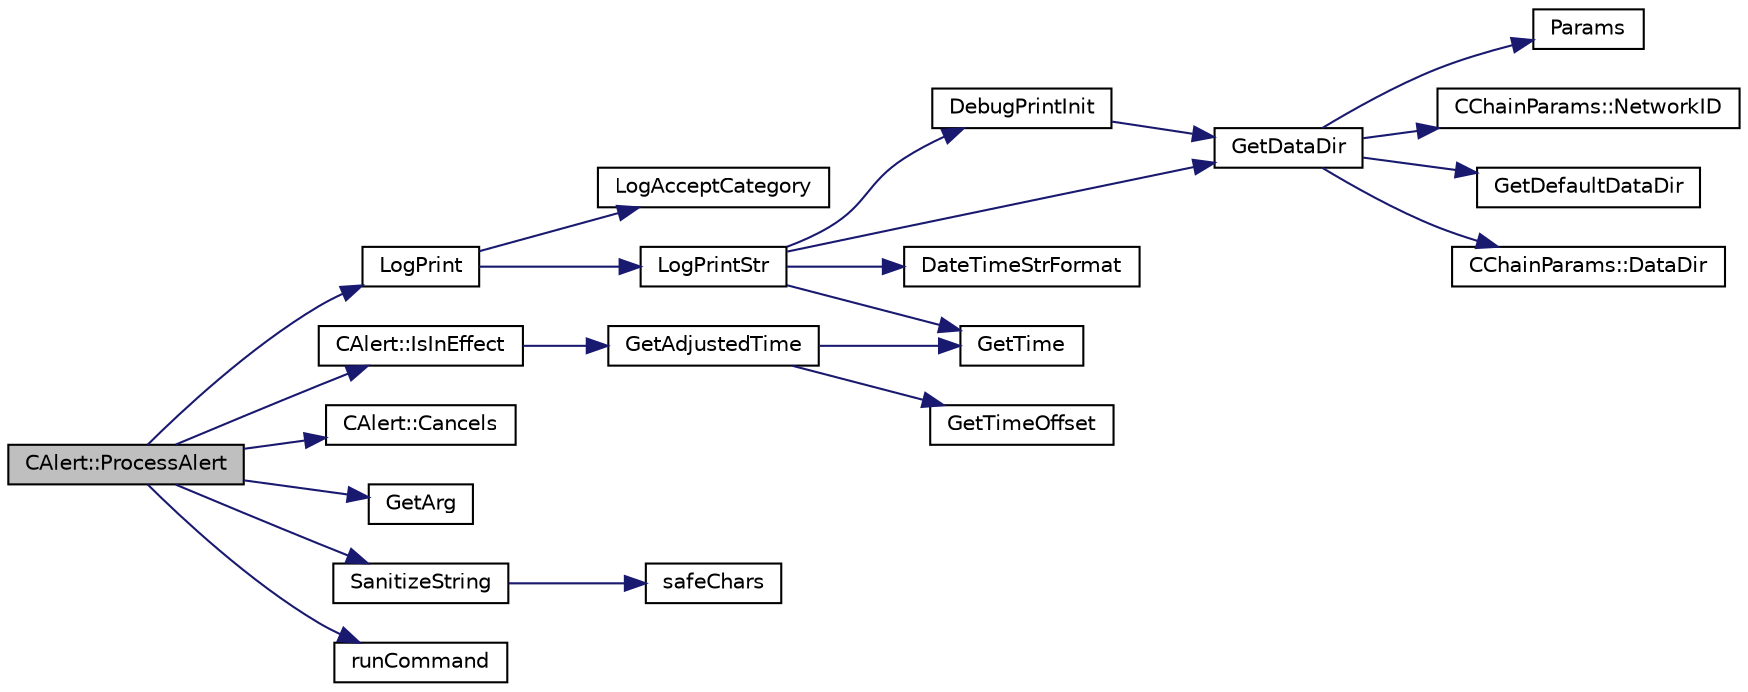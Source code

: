 digraph "CAlert::ProcessAlert"
{
  edge [fontname="Helvetica",fontsize="10",labelfontname="Helvetica",labelfontsize="10"];
  node [fontname="Helvetica",fontsize="10",shape=record];
  rankdir="LR";
  Node92 [label="CAlert::ProcessAlert",height=0.2,width=0.4,color="black", fillcolor="grey75", style="filled", fontcolor="black"];
  Node92 -> Node93 [color="midnightblue",fontsize="10",style="solid",fontname="Helvetica"];
  Node93 [label="LogPrint",height=0.2,width=0.4,color="black", fillcolor="white", style="filled",URL="$d8/d3c/util_8h.html#aab1f837a2366f424bdc996fdf6352171"];
  Node93 -> Node94 [color="midnightblue",fontsize="10",style="solid",fontname="Helvetica"];
  Node94 [label="LogAcceptCategory",height=0.2,width=0.4,color="black", fillcolor="white", style="filled",URL="$d8/d3c/util_8h.html#a343d2a13efe00125f78d25dafb0a8d98"];
  Node93 -> Node95 [color="midnightblue",fontsize="10",style="solid",fontname="Helvetica"];
  Node95 [label="LogPrintStr",height=0.2,width=0.4,color="black", fillcolor="white", style="filled",URL="$d8/d3c/util_8h.html#afd4c3002b2797c0560adddb6af3ca1da"];
  Node95 -> Node96 [color="midnightblue",fontsize="10",style="solid",fontname="Helvetica"];
  Node96 [label="DebugPrintInit",height=0.2,width=0.4,color="black", fillcolor="white", style="filled",URL="$df/d2d/util_8cpp.html#a751ff5f21d880737811136b5e0bcea12"];
  Node96 -> Node97 [color="midnightblue",fontsize="10",style="solid",fontname="Helvetica"];
  Node97 [label="GetDataDir",height=0.2,width=0.4,color="black", fillcolor="white", style="filled",URL="$df/d2d/util_8cpp.html#ab83866a054745d4b30a3948a1b44beba"];
  Node97 -> Node98 [color="midnightblue",fontsize="10",style="solid",fontname="Helvetica"];
  Node98 [label="Params",height=0.2,width=0.4,color="black", fillcolor="white", style="filled",URL="$df/dbf/chainparams_8cpp.html#ace5c5b706d71a324a417dd2db394fd4a",tooltip="Return the currently selected parameters. "];
  Node97 -> Node99 [color="midnightblue",fontsize="10",style="solid",fontname="Helvetica"];
  Node99 [label="CChainParams::NetworkID",height=0.2,width=0.4,color="black", fillcolor="white", style="filled",URL="$d1/d4f/class_c_chain_params.html#a90dc493ec0c0325c98c3ac06eb99862b"];
  Node97 -> Node100 [color="midnightblue",fontsize="10",style="solid",fontname="Helvetica"];
  Node100 [label="GetDefaultDataDir",height=0.2,width=0.4,color="black", fillcolor="white", style="filled",URL="$df/d2d/util_8cpp.html#ab272995de020a3bcbf743be630e485c6"];
  Node97 -> Node101 [color="midnightblue",fontsize="10",style="solid",fontname="Helvetica"];
  Node101 [label="CChainParams::DataDir",height=0.2,width=0.4,color="black", fillcolor="white", style="filled",URL="$d1/d4f/class_c_chain_params.html#a959488b5d8e6fe62857940b831d73a78"];
  Node95 -> Node97 [color="midnightblue",fontsize="10",style="solid",fontname="Helvetica"];
  Node95 -> Node102 [color="midnightblue",fontsize="10",style="solid",fontname="Helvetica"];
  Node102 [label="DateTimeStrFormat",height=0.2,width=0.4,color="black", fillcolor="white", style="filled",URL="$df/d2d/util_8cpp.html#a749bc6776c8ec72d7c5e4dea56aee415"];
  Node95 -> Node103 [color="midnightblue",fontsize="10",style="solid",fontname="Helvetica"];
  Node103 [label="GetTime",height=0.2,width=0.4,color="black", fillcolor="white", style="filled",URL="$df/d2d/util_8cpp.html#a46fac5fba8ba905b5f9acb364f5d8c6f"];
  Node92 -> Node104 [color="midnightblue",fontsize="10",style="solid",fontname="Helvetica"];
  Node104 [label="CAlert::IsInEffect",height=0.2,width=0.4,color="black", fillcolor="white", style="filled",URL="$db/dff/class_c_alert.html#a018da40779a5c095c38bf10f4256cee6"];
  Node104 -> Node105 [color="midnightblue",fontsize="10",style="solid",fontname="Helvetica"];
  Node105 [label="GetAdjustedTime",height=0.2,width=0.4,color="black", fillcolor="white", style="filled",URL="$df/d2d/util_8cpp.html#a09f81b9c7650f898cf3cf305b87547e6"];
  Node105 -> Node103 [color="midnightblue",fontsize="10",style="solid",fontname="Helvetica"];
  Node105 -> Node106 [color="midnightblue",fontsize="10",style="solid",fontname="Helvetica"];
  Node106 [label="GetTimeOffset",height=0.2,width=0.4,color="black", fillcolor="white", style="filled",URL="$df/d2d/util_8cpp.html#a50ca5344c75631267633f15cfe5e983e"];
  Node92 -> Node107 [color="midnightblue",fontsize="10",style="solid",fontname="Helvetica"];
  Node107 [label="CAlert::Cancels",height=0.2,width=0.4,color="black", fillcolor="white", style="filled",URL="$db/dff/class_c_alert.html#a75777afd3418c6cd74f7e9e4caed3472"];
  Node92 -> Node108 [color="midnightblue",fontsize="10",style="solid",fontname="Helvetica"];
  Node108 [label="GetArg",height=0.2,width=0.4,color="black", fillcolor="white", style="filled",URL="$df/d2d/util_8cpp.html#a24f685720bf40370e5bd2a192ad50cd8",tooltip="Return string argument or default value. "];
  Node92 -> Node109 [color="midnightblue",fontsize="10",style="solid",fontname="Helvetica"];
  Node109 [label="SanitizeString",height=0.2,width=0.4,color="black", fillcolor="white", style="filled",URL="$df/d2d/util_8cpp.html#ae204f01eeaadc5a85015a51f369a8356"];
  Node109 -> Node110 [color="midnightblue",fontsize="10",style="solid",fontname="Helvetica"];
  Node110 [label="safeChars",height=0.2,width=0.4,color="black", fillcolor="white", style="filled",URL="$df/d2d/util_8cpp.html#a6d092bd7c79da717e183a52d90e0e61f"];
  Node92 -> Node111 [color="midnightblue",fontsize="10",style="solid",fontname="Helvetica"];
  Node111 [label="runCommand",height=0.2,width=0.4,color="black", fillcolor="white", style="filled",URL="$df/d2d/util_8cpp.html#adf94c00a5ac719c92a2f1bb2f8b2167f"];
}
